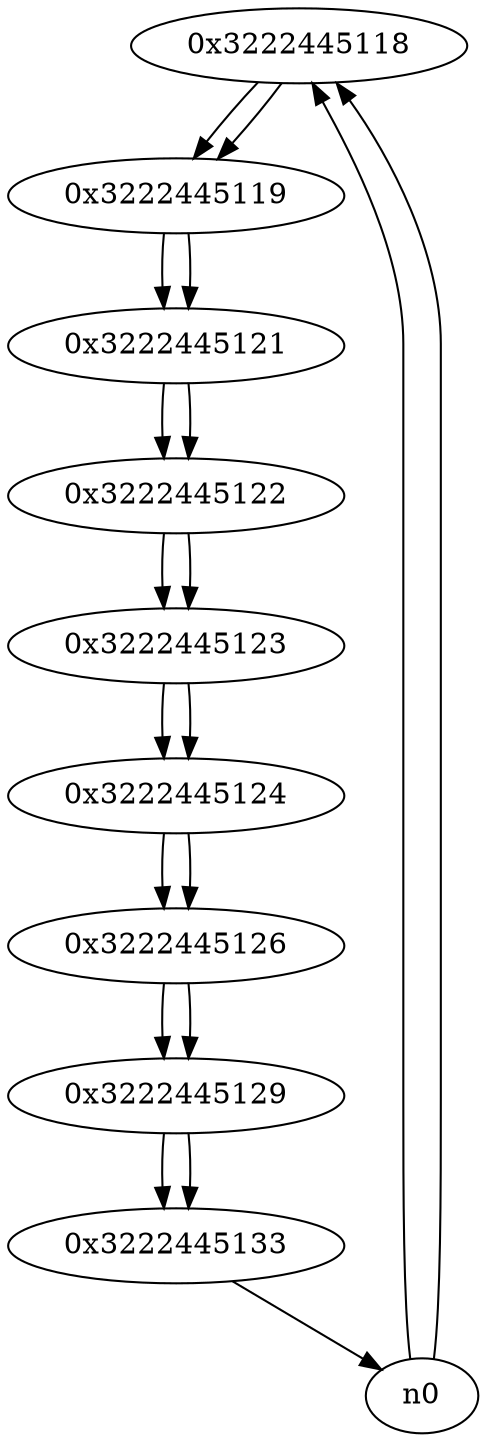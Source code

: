 digraph G{
/* nodes */
  n1 [label="0x3222445118"]
  n2 [label="0x3222445119"]
  n3 [label="0x3222445121"]
  n4 [label="0x3222445122"]
  n5 [label="0x3222445123"]
  n6 [label="0x3222445124"]
  n7 [label="0x3222445126"]
  n8 [label="0x3222445129"]
  n9 [label="0x3222445133"]
/* edges */
n1 -> n2;
n0 -> n1;
n0 -> n1;
n2 -> n3;
n1 -> n2;
n3 -> n4;
n2 -> n3;
n4 -> n5;
n3 -> n4;
n5 -> n6;
n4 -> n5;
n6 -> n7;
n5 -> n6;
n7 -> n8;
n6 -> n7;
n8 -> n9;
n7 -> n8;
n9 -> n0;
n8 -> n9;
}
